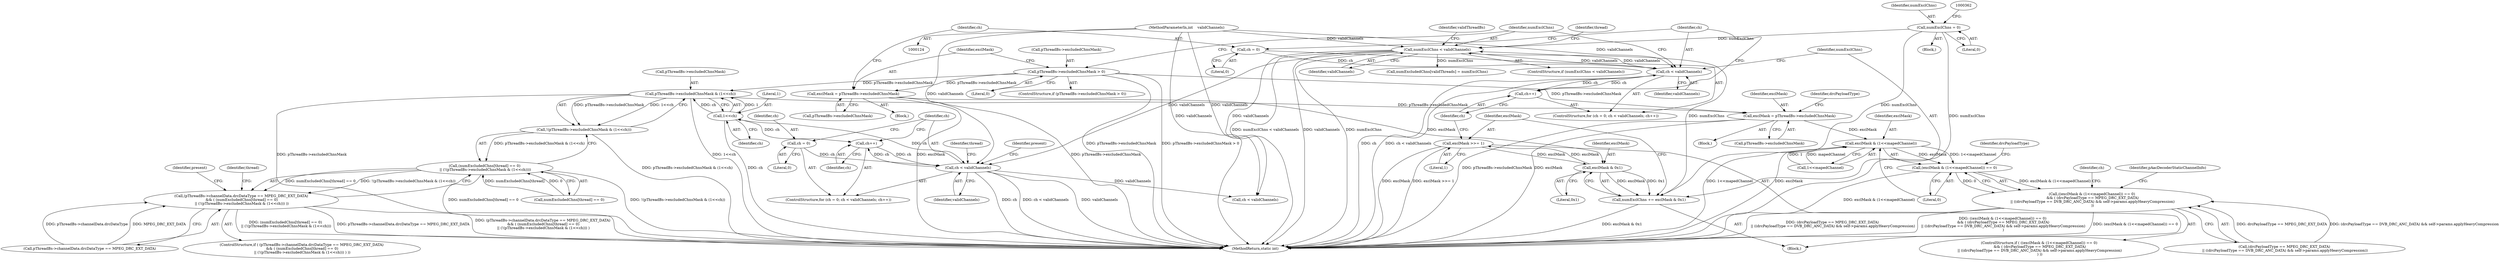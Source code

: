 digraph "0_Android_5d4405f601fa11a8955fd7611532c982420e4206@API" {
"1000490" [label="(Call,pThreadBs->excludedChnsMask & (1<<ch))"];
"1000390" [label="(Call,pThreadBs->excludedChnsMask > 0)"];
"1000494" [label="(Call,1<<ch)"];
"1000448" [label="(Call,ch < validChannels)"];
"1000445" [label="(Call,ch = 0)"];
"1000451" [label="(Call,ch++)"];
"1000422" [label="(Call,numExclChns < validChannels)"];
"1000413" [label="(Call,numExclChns += exclMask & 0x1)"];
"1000415" [label="(Call,exclMask & 0x1)"];
"1000397" [label="(Call,exclMask = pThreadBs->excludedChnsMask)"];
"1000418" [label="(Call,exclMask >>= 1)"];
"1000357" [label="(Call,numExclChns = 0)"];
"1000407" [label="(Call,ch < validChannels)"];
"1000404" [label="(Call,ch = 0)"];
"1000410" [label="(Call,ch++)"];
"1000130" [label="(MethodParameterIn,int    validChannels)"];
"1000489" [label="(Call,!(pThreadBs->excludedChnsMask & (1<<ch)))"];
"1000483" [label="(Call,(numExcludedChns[thread] == 0)\n || (!(pThreadBs->excludedChnsMask & (1<<ch))))"];
"1000475" [label="(Call,(pThreadBs->channelData.drcDataType == MPEG_DRC_EXT_DATA)\n && ( (numExcludedChns[thread] == 0)\n || (!(pThreadBs->excludedChnsMask & (1<<ch))) ))"];
"1000525" [label="(Call,exclMask = pThreadBs->excludedChnsMask)"];
"1000596" [label="(Call,exclMask & (1<<mapedChannel))"];
"1000595" [label="(Call,(exclMask & (1<<mapedChannel)) == 0)"];
"1000594" [label="(Call,((exclMask & (1<<mapedChannel)) == 0)\n && ( (drcPayloadType == MPEG_DRC_EXT_DATA)\n || ((drcPayloadType == DVB_DRC_ANC_DATA) && self->params.applyHeavyCompression)\n ))"];
"1000598" [label="(Call,1<<mapedChannel)"];
"1000418" [label="(Call,exclMask >>= 1)"];
"1000447" [label="(Literal,0)"];
"1000399" [label="(Call,pThreadBs->excludedChnsMask)"];
"1000448" [label="(Call,ch < validChannels)"];
"1000581" [label="(Call,ch < validChannels)"];
"1000414" [label="(Identifier,numExclChns)"];
"1000450" [label="(Identifier,validChannels)"];
"1000415" [label="(Call,exclMask & 0x1)"];
"1000451" [label="(Call,ch++)"];
"1000416" [label="(Identifier,exclMask)"];
"1000499" [label="(Identifier,present)"];
"1000489" [label="(Call,!(pThreadBs->excludedChnsMask & (1<<ch)))"];
"1000390" [label="(Call,pThreadBs->excludedChnsMask > 0)"];
"1000446" [label="(Identifier,ch)"];
"1000466" [label="(Identifier,thread)"];
"1000496" [label="(Identifier,ch)"];
"1000526" [label="(Identifier,exclMask)"];
"1000527" [label="(Call,pThreadBs->excludedChnsMask)"];
"1000394" [label="(Literal,0)"];
"1000475" [label="(Call,(pThreadBs->channelData.drcDataType == MPEG_DRC_EXT_DATA)\n && ( (numExcludedChns[thread] == 0)\n || (!(pThreadBs->excludedChnsMask & (1<<ch))) ))"];
"1000395" [label="(Block,)"];
"1000491" [label="(Call,pThreadBs->excludedChnsMask)"];
"1000422" [label="(Call,numExclChns < validChannels)"];
"1000409" [label="(Identifier,validChannels)"];
"1000413" [label="(Call,numExclChns += exclMask & 0x1)"];
"1000604" [label="(Identifier,drcPayloadType)"];
"1000398" [label="(Identifier,exclMask)"];
"1000397" [label="(Call,exclMask = pThreadBs->excludedChnsMask)"];
"1000483" [label="(Call,(numExcludedChns[thread] == 0)\n || (!(pThreadBs->excludedChnsMask & (1<<ch))))"];
"1000593" [label="(ControlStructure,if ( ((exclMask & (1<<mapedChannel)) == 0)\n && ( (drcPayloadType == MPEG_DRC_EXT_DATA)\n || ((drcPayloadType == DVB_DRC_ANC_DATA) && self->params.applyHeavyCompression)\n ) ))"];
"1000389" [label="(ControlStructure,if (pThreadBs->excludedChnsMask > 0))"];
"1000419" [label="(Identifier,exclMask)"];
"1000357" [label="(Call,numExclChns = 0)"];
"1000510" [label="(Identifier,thread)"];
"1000408" [label="(Identifier,ch)"];
"1000476" [label="(Call,pThreadBs->channelData.drcDataType == MPEG_DRC_EXT_DATA)"];
"1000411" [label="(Identifier,ch)"];
"1000406" [label="(Literal,0)"];
"1000517" [label="(Block,)"];
"1000444" [label="(ControlStructure,for (ch = 0; ch < validChannels; ch++))"];
"1000595" [label="(Call,(exclMask & (1<<mapedChannel)) == 0)"];
"1000405" [label="(Identifier,ch)"];
"1000348" [label="(Block,)"];
"1000602" [label="(Call,(drcPayloadType == MPEG_DRC_EXT_DATA)\n || ((drcPayloadType == DVB_DRC_ANC_DATA) && self->params.applyHeavyCompression))"];
"1000358" [label="(Identifier,numExclChns)"];
"1000404" [label="(Call,ch = 0)"];
"1000410" [label="(Call,ch++)"];
"1000594" [label="(Call,((exclMask & (1<<mapedChannel)) == 0)\n && ( (drcPayloadType == MPEG_DRC_EXT_DATA)\n || ((drcPayloadType == DVB_DRC_ANC_DATA) && self->params.applyHeavyCompression)\n ))"];
"1000494" [label="(Call,1<<ch)"];
"1000449" [label="(Identifier,ch)"];
"1000596" [label="(Call,exclMask & (1<<mapedChannel))"];
"1000424" [label="(Identifier,validChannels)"];
"1000428" [label="(Identifier,validThreadBs)"];
"1000619" [label="(Identifier,pAacDecoderStaticChannelInfo)"];
"1000525" [label="(Call,exclMask = pThreadBs->excludedChnsMask)"];
"1000412" [label="(Block,)"];
"1000597" [label="(Identifier,exclMask)"];
"1000359" [label="(Literal,0)"];
"1000456" [label="(Identifier,present)"];
"1000495" [label="(Literal,1)"];
"1000445" [label="(Call,ch = 0)"];
"1000420" [label="(Literal,1)"];
"1000407" [label="(Call,ch < validChannels)"];
"1000431" [label="(Call,numExcludedChns[validThreads] = numExclChns)"];
"1000585" [label="(Identifier,ch)"];
"1000347" [label="(Identifier,thread)"];
"1000474" [label="(ControlStructure,if ( (pThreadBs->channelData.drcDataType == MPEG_DRC_EXT_DATA)\n && ( (numExcludedChns[thread] == 0)\n || (!(pThreadBs->excludedChnsMask & (1<<ch))) ) ))"];
"1000490" [label="(Call,pThreadBs->excludedChnsMask & (1<<ch))"];
"1000130" [label="(MethodParameterIn,int    validChannels)"];
"1000391" [label="(Call,pThreadBs->excludedChnsMask)"];
"1000417" [label="(Literal,0x1)"];
"1000484" [label="(Call,numExcludedChns[thread] == 0)"];
"1000660" [label="(MethodReturn,static int)"];
"1000532" [label="(Identifier,drcPayloadType)"];
"1000423" [label="(Identifier,numExclChns)"];
"1000601" [label="(Literal,0)"];
"1000421" [label="(ControlStructure,if (numExclChns < validChannels))"];
"1000452" [label="(Identifier,ch)"];
"1000403" [label="(ControlStructure,for (ch = 0; ch < validChannels; ch++))"];
"1000490" -> "1000489"  [label="AST: "];
"1000490" -> "1000494"  [label="CFG: "];
"1000491" -> "1000490"  [label="AST: "];
"1000494" -> "1000490"  [label="AST: "];
"1000489" -> "1000490"  [label="CFG: "];
"1000490" -> "1000660"  [label="DDG: 1<<ch"];
"1000490" -> "1000660"  [label="DDG: pThreadBs->excludedChnsMask"];
"1000490" -> "1000489"  [label="DDG: pThreadBs->excludedChnsMask"];
"1000490" -> "1000489"  [label="DDG: 1<<ch"];
"1000390" -> "1000490"  [label="DDG: pThreadBs->excludedChnsMask"];
"1000494" -> "1000490"  [label="DDG: 1"];
"1000494" -> "1000490"  [label="DDG: ch"];
"1000490" -> "1000525"  [label="DDG: pThreadBs->excludedChnsMask"];
"1000390" -> "1000389"  [label="AST: "];
"1000390" -> "1000394"  [label="CFG: "];
"1000391" -> "1000390"  [label="AST: "];
"1000394" -> "1000390"  [label="AST: "];
"1000398" -> "1000390"  [label="CFG: "];
"1000423" -> "1000390"  [label="CFG: "];
"1000390" -> "1000660"  [label="DDG: pThreadBs->excludedChnsMask > 0"];
"1000390" -> "1000660"  [label="DDG: pThreadBs->excludedChnsMask"];
"1000390" -> "1000397"  [label="DDG: pThreadBs->excludedChnsMask"];
"1000390" -> "1000525"  [label="DDG: pThreadBs->excludedChnsMask"];
"1000494" -> "1000496"  [label="CFG: "];
"1000495" -> "1000494"  [label="AST: "];
"1000496" -> "1000494"  [label="AST: "];
"1000494" -> "1000660"  [label="DDG: ch"];
"1000494" -> "1000451"  [label="DDG: ch"];
"1000448" -> "1000494"  [label="DDG: ch"];
"1000448" -> "1000444"  [label="AST: "];
"1000448" -> "1000450"  [label="CFG: "];
"1000449" -> "1000448"  [label="AST: "];
"1000450" -> "1000448"  [label="AST: "];
"1000456" -> "1000448"  [label="CFG: "];
"1000510" -> "1000448"  [label="CFG: "];
"1000448" -> "1000660"  [label="DDG: validChannels"];
"1000448" -> "1000660"  [label="DDG: ch"];
"1000448" -> "1000660"  [label="DDG: ch < validChannels"];
"1000445" -> "1000448"  [label="DDG: ch"];
"1000451" -> "1000448"  [label="DDG: ch"];
"1000422" -> "1000448"  [label="DDG: validChannels"];
"1000130" -> "1000448"  [label="DDG: validChannels"];
"1000448" -> "1000451"  [label="DDG: ch"];
"1000448" -> "1000581"  [label="DDG: validChannels"];
"1000445" -> "1000444"  [label="AST: "];
"1000445" -> "1000447"  [label="CFG: "];
"1000446" -> "1000445"  [label="AST: "];
"1000447" -> "1000445"  [label="AST: "];
"1000449" -> "1000445"  [label="CFG: "];
"1000451" -> "1000444"  [label="AST: "];
"1000451" -> "1000452"  [label="CFG: "];
"1000452" -> "1000451"  [label="AST: "];
"1000449" -> "1000451"  [label="CFG: "];
"1000422" -> "1000421"  [label="AST: "];
"1000422" -> "1000424"  [label="CFG: "];
"1000423" -> "1000422"  [label="AST: "];
"1000424" -> "1000422"  [label="AST: "];
"1000428" -> "1000422"  [label="CFG: "];
"1000347" -> "1000422"  [label="CFG: "];
"1000422" -> "1000660"  [label="DDG: numExclChns"];
"1000422" -> "1000660"  [label="DDG: numExclChns < validChannels"];
"1000422" -> "1000660"  [label="DDG: validChannels"];
"1000422" -> "1000407"  [label="DDG: validChannels"];
"1000413" -> "1000422"  [label="DDG: numExclChns"];
"1000357" -> "1000422"  [label="DDG: numExclChns"];
"1000407" -> "1000422"  [label="DDG: validChannels"];
"1000130" -> "1000422"  [label="DDG: validChannels"];
"1000422" -> "1000431"  [label="DDG: numExclChns"];
"1000422" -> "1000581"  [label="DDG: validChannels"];
"1000413" -> "1000412"  [label="AST: "];
"1000413" -> "1000415"  [label="CFG: "];
"1000414" -> "1000413"  [label="AST: "];
"1000415" -> "1000413"  [label="AST: "];
"1000419" -> "1000413"  [label="CFG: "];
"1000413" -> "1000660"  [label="DDG: exclMask & 0x1"];
"1000415" -> "1000413"  [label="DDG: exclMask"];
"1000415" -> "1000413"  [label="DDG: 0x1"];
"1000357" -> "1000413"  [label="DDG: numExclChns"];
"1000415" -> "1000417"  [label="CFG: "];
"1000416" -> "1000415"  [label="AST: "];
"1000417" -> "1000415"  [label="AST: "];
"1000397" -> "1000415"  [label="DDG: exclMask"];
"1000418" -> "1000415"  [label="DDG: exclMask"];
"1000415" -> "1000418"  [label="DDG: exclMask"];
"1000397" -> "1000395"  [label="AST: "];
"1000397" -> "1000399"  [label="CFG: "];
"1000398" -> "1000397"  [label="AST: "];
"1000399" -> "1000397"  [label="AST: "];
"1000405" -> "1000397"  [label="CFG: "];
"1000397" -> "1000660"  [label="DDG: exclMask"];
"1000397" -> "1000660"  [label="DDG: pThreadBs->excludedChnsMask"];
"1000418" -> "1000412"  [label="AST: "];
"1000418" -> "1000420"  [label="CFG: "];
"1000419" -> "1000418"  [label="AST: "];
"1000420" -> "1000418"  [label="AST: "];
"1000411" -> "1000418"  [label="CFG: "];
"1000418" -> "1000660"  [label="DDG: exclMask >>= 1"];
"1000418" -> "1000660"  [label="DDG: exclMask"];
"1000357" -> "1000348"  [label="AST: "];
"1000357" -> "1000359"  [label="CFG: "];
"1000358" -> "1000357"  [label="AST: "];
"1000359" -> "1000357"  [label="AST: "];
"1000362" -> "1000357"  [label="CFG: "];
"1000357" -> "1000660"  [label="DDG: numExclChns"];
"1000407" -> "1000403"  [label="AST: "];
"1000407" -> "1000409"  [label="CFG: "];
"1000408" -> "1000407"  [label="AST: "];
"1000409" -> "1000407"  [label="AST: "];
"1000414" -> "1000407"  [label="CFG: "];
"1000423" -> "1000407"  [label="CFG: "];
"1000407" -> "1000660"  [label="DDG: ch < validChannels"];
"1000407" -> "1000660"  [label="DDG: ch"];
"1000404" -> "1000407"  [label="DDG: ch"];
"1000410" -> "1000407"  [label="DDG: ch"];
"1000130" -> "1000407"  [label="DDG: validChannels"];
"1000407" -> "1000410"  [label="DDG: ch"];
"1000404" -> "1000403"  [label="AST: "];
"1000404" -> "1000406"  [label="CFG: "];
"1000405" -> "1000404"  [label="AST: "];
"1000406" -> "1000404"  [label="AST: "];
"1000408" -> "1000404"  [label="CFG: "];
"1000410" -> "1000403"  [label="AST: "];
"1000410" -> "1000411"  [label="CFG: "];
"1000411" -> "1000410"  [label="AST: "];
"1000408" -> "1000410"  [label="CFG: "];
"1000130" -> "1000124"  [label="AST: "];
"1000130" -> "1000660"  [label="DDG: validChannels"];
"1000130" -> "1000581"  [label="DDG: validChannels"];
"1000489" -> "1000483"  [label="AST: "];
"1000483" -> "1000489"  [label="CFG: "];
"1000489" -> "1000660"  [label="DDG: pThreadBs->excludedChnsMask & (1<<ch)"];
"1000489" -> "1000483"  [label="DDG: pThreadBs->excludedChnsMask & (1<<ch)"];
"1000483" -> "1000475"  [label="AST: "];
"1000483" -> "1000484"  [label="CFG: "];
"1000484" -> "1000483"  [label="AST: "];
"1000475" -> "1000483"  [label="CFG: "];
"1000483" -> "1000660"  [label="DDG: !(pThreadBs->excludedChnsMask & (1<<ch))"];
"1000483" -> "1000660"  [label="DDG: numExcludedChns[thread] == 0"];
"1000483" -> "1000475"  [label="DDG: numExcludedChns[thread] == 0"];
"1000483" -> "1000475"  [label="DDG: !(pThreadBs->excludedChnsMask & (1<<ch))"];
"1000484" -> "1000483"  [label="DDG: numExcludedChns[thread]"];
"1000484" -> "1000483"  [label="DDG: 0"];
"1000475" -> "1000474"  [label="AST: "];
"1000475" -> "1000476"  [label="CFG: "];
"1000476" -> "1000475"  [label="AST: "];
"1000499" -> "1000475"  [label="CFG: "];
"1000466" -> "1000475"  [label="CFG: "];
"1000475" -> "1000660"  [label="DDG: (numExcludedChns[thread] == 0)\n || (!(pThreadBs->excludedChnsMask & (1<<ch)))"];
"1000475" -> "1000660"  [label="DDG: pThreadBs->channelData.drcDataType == MPEG_DRC_EXT_DATA"];
"1000475" -> "1000660"  [label="DDG: (pThreadBs->channelData.drcDataType == MPEG_DRC_EXT_DATA)\n && ( (numExcludedChns[thread] == 0)\n || (!(pThreadBs->excludedChnsMask & (1<<ch))) )"];
"1000476" -> "1000475"  [label="DDG: pThreadBs->channelData.drcDataType"];
"1000476" -> "1000475"  [label="DDG: MPEG_DRC_EXT_DATA"];
"1000525" -> "1000517"  [label="AST: "];
"1000525" -> "1000527"  [label="CFG: "];
"1000526" -> "1000525"  [label="AST: "];
"1000527" -> "1000525"  [label="AST: "];
"1000532" -> "1000525"  [label="CFG: "];
"1000525" -> "1000660"  [label="DDG: exclMask"];
"1000525" -> "1000660"  [label="DDG: pThreadBs->excludedChnsMask"];
"1000525" -> "1000596"  [label="DDG: exclMask"];
"1000596" -> "1000595"  [label="AST: "];
"1000596" -> "1000598"  [label="CFG: "];
"1000597" -> "1000596"  [label="AST: "];
"1000598" -> "1000596"  [label="AST: "];
"1000601" -> "1000596"  [label="CFG: "];
"1000596" -> "1000660"  [label="DDG: 1<<mapedChannel"];
"1000596" -> "1000660"  [label="DDG: exclMask"];
"1000596" -> "1000595"  [label="DDG: exclMask"];
"1000596" -> "1000595"  [label="DDG: 1<<mapedChannel"];
"1000598" -> "1000596"  [label="DDG: 1"];
"1000598" -> "1000596"  [label="DDG: mapedChannel"];
"1000595" -> "1000594"  [label="AST: "];
"1000595" -> "1000601"  [label="CFG: "];
"1000601" -> "1000595"  [label="AST: "];
"1000604" -> "1000595"  [label="CFG: "];
"1000594" -> "1000595"  [label="CFG: "];
"1000595" -> "1000660"  [label="DDG: exclMask & (1<<mapedChannel)"];
"1000595" -> "1000594"  [label="DDG: exclMask & (1<<mapedChannel)"];
"1000595" -> "1000594"  [label="DDG: 0"];
"1000594" -> "1000593"  [label="AST: "];
"1000594" -> "1000602"  [label="CFG: "];
"1000602" -> "1000594"  [label="AST: "];
"1000619" -> "1000594"  [label="CFG: "];
"1000585" -> "1000594"  [label="CFG: "];
"1000594" -> "1000660"  [label="DDG: (exclMask & (1<<mapedChannel)) == 0"];
"1000594" -> "1000660"  [label="DDG: (drcPayloadType == MPEG_DRC_EXT_DATA)\n || ((drcPayloadType == DVB_DRC_ANC_DATA) && self->params.applyHeavyCompression)"];
"1000594" -> "1000660"  [label="DDG: ((exclMask & (1<<mapedChannel)) == 0)\n && ( (drcPayloadType == MPEG_DRC_EXT_DATA)\n || ((drcPayloadType == DVB_DRC_ANC_DATA) && self->params.applyHeavyCompression)\n )"];
"1000602" -> "1000594"  [label="DDG: drcPayloadType == MPEG_DRC_EXT_DATA"];
"1000602" -> "1000594"  [label="DDG: (drcPayloadType == DVB_DRC_ANC_DATA) && self->params.applyHeavyCompression"];
}
